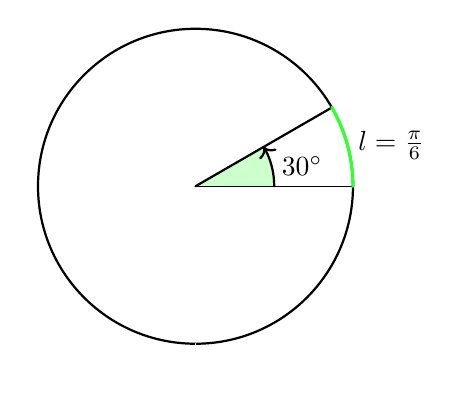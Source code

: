 ﻿            \begin{tikzpicture}[scale=2,cap=round]
            \draw[thick] (0,0) circle (1cm);
            \filldraw[green!20!white] (0,0) -- (5mm,0mm) arc(0:30:5mm);
            \draw[draw=black,->,thick] (0.5,0) arc(0:30:5mm) node[pos=0.5,right]{$30^{\circ}$};
            \draw (0,0) -- (1,0);
            \draw[draw=black,thick] (0,0) -- (30:1cm);
            \draw[draw=green!80!white,very thick] (1,0) arc(0:30:1cm) node[pos=0.5,right]{$l=\frac{\pi}{6}$};
            \draw[draw=white] (0,-1) --(0,-1.2);
            \end{tikzpicture}